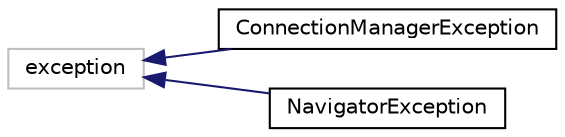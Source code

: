 digraph "Graphical Class Hierarchy"
{
  edge [fontname="Helvetica",fontsize="10",labelfontname="Helvetica",labelfontsize="10"];
  node [fontname="Helvetica",fontsize="10",shape=record];
  rankdir="LR";
  Node1 [label="exception",height=0.2,width=0.4,color="grey75", fillcolor="white", style="filled"];
  Node1 -> Node0 [dir="back",color="midnightblue",fontsize="10",style="solid",fontname="Helvetica"];
  Node0 [label="ConnectionManagerException",height=0.2,width=0.4,color="black", fillcolor="white", style="filled",URL="$classConnectionManagerException.html",tooltip="Exception thrown by the ConnectionManager class. "];
  Node1 -> Node3 [dir="back",color="midnightblue",fontsize="10",style="solid",fontname="Helvetica"];
  Node3 [label="NavigatorException",height=0.2,width=0.4,color="black", fillcolor="white", style="filled",URL="$classNavigatorException.html",tooltip="Exception thrown by the Navigator class. "];
}
